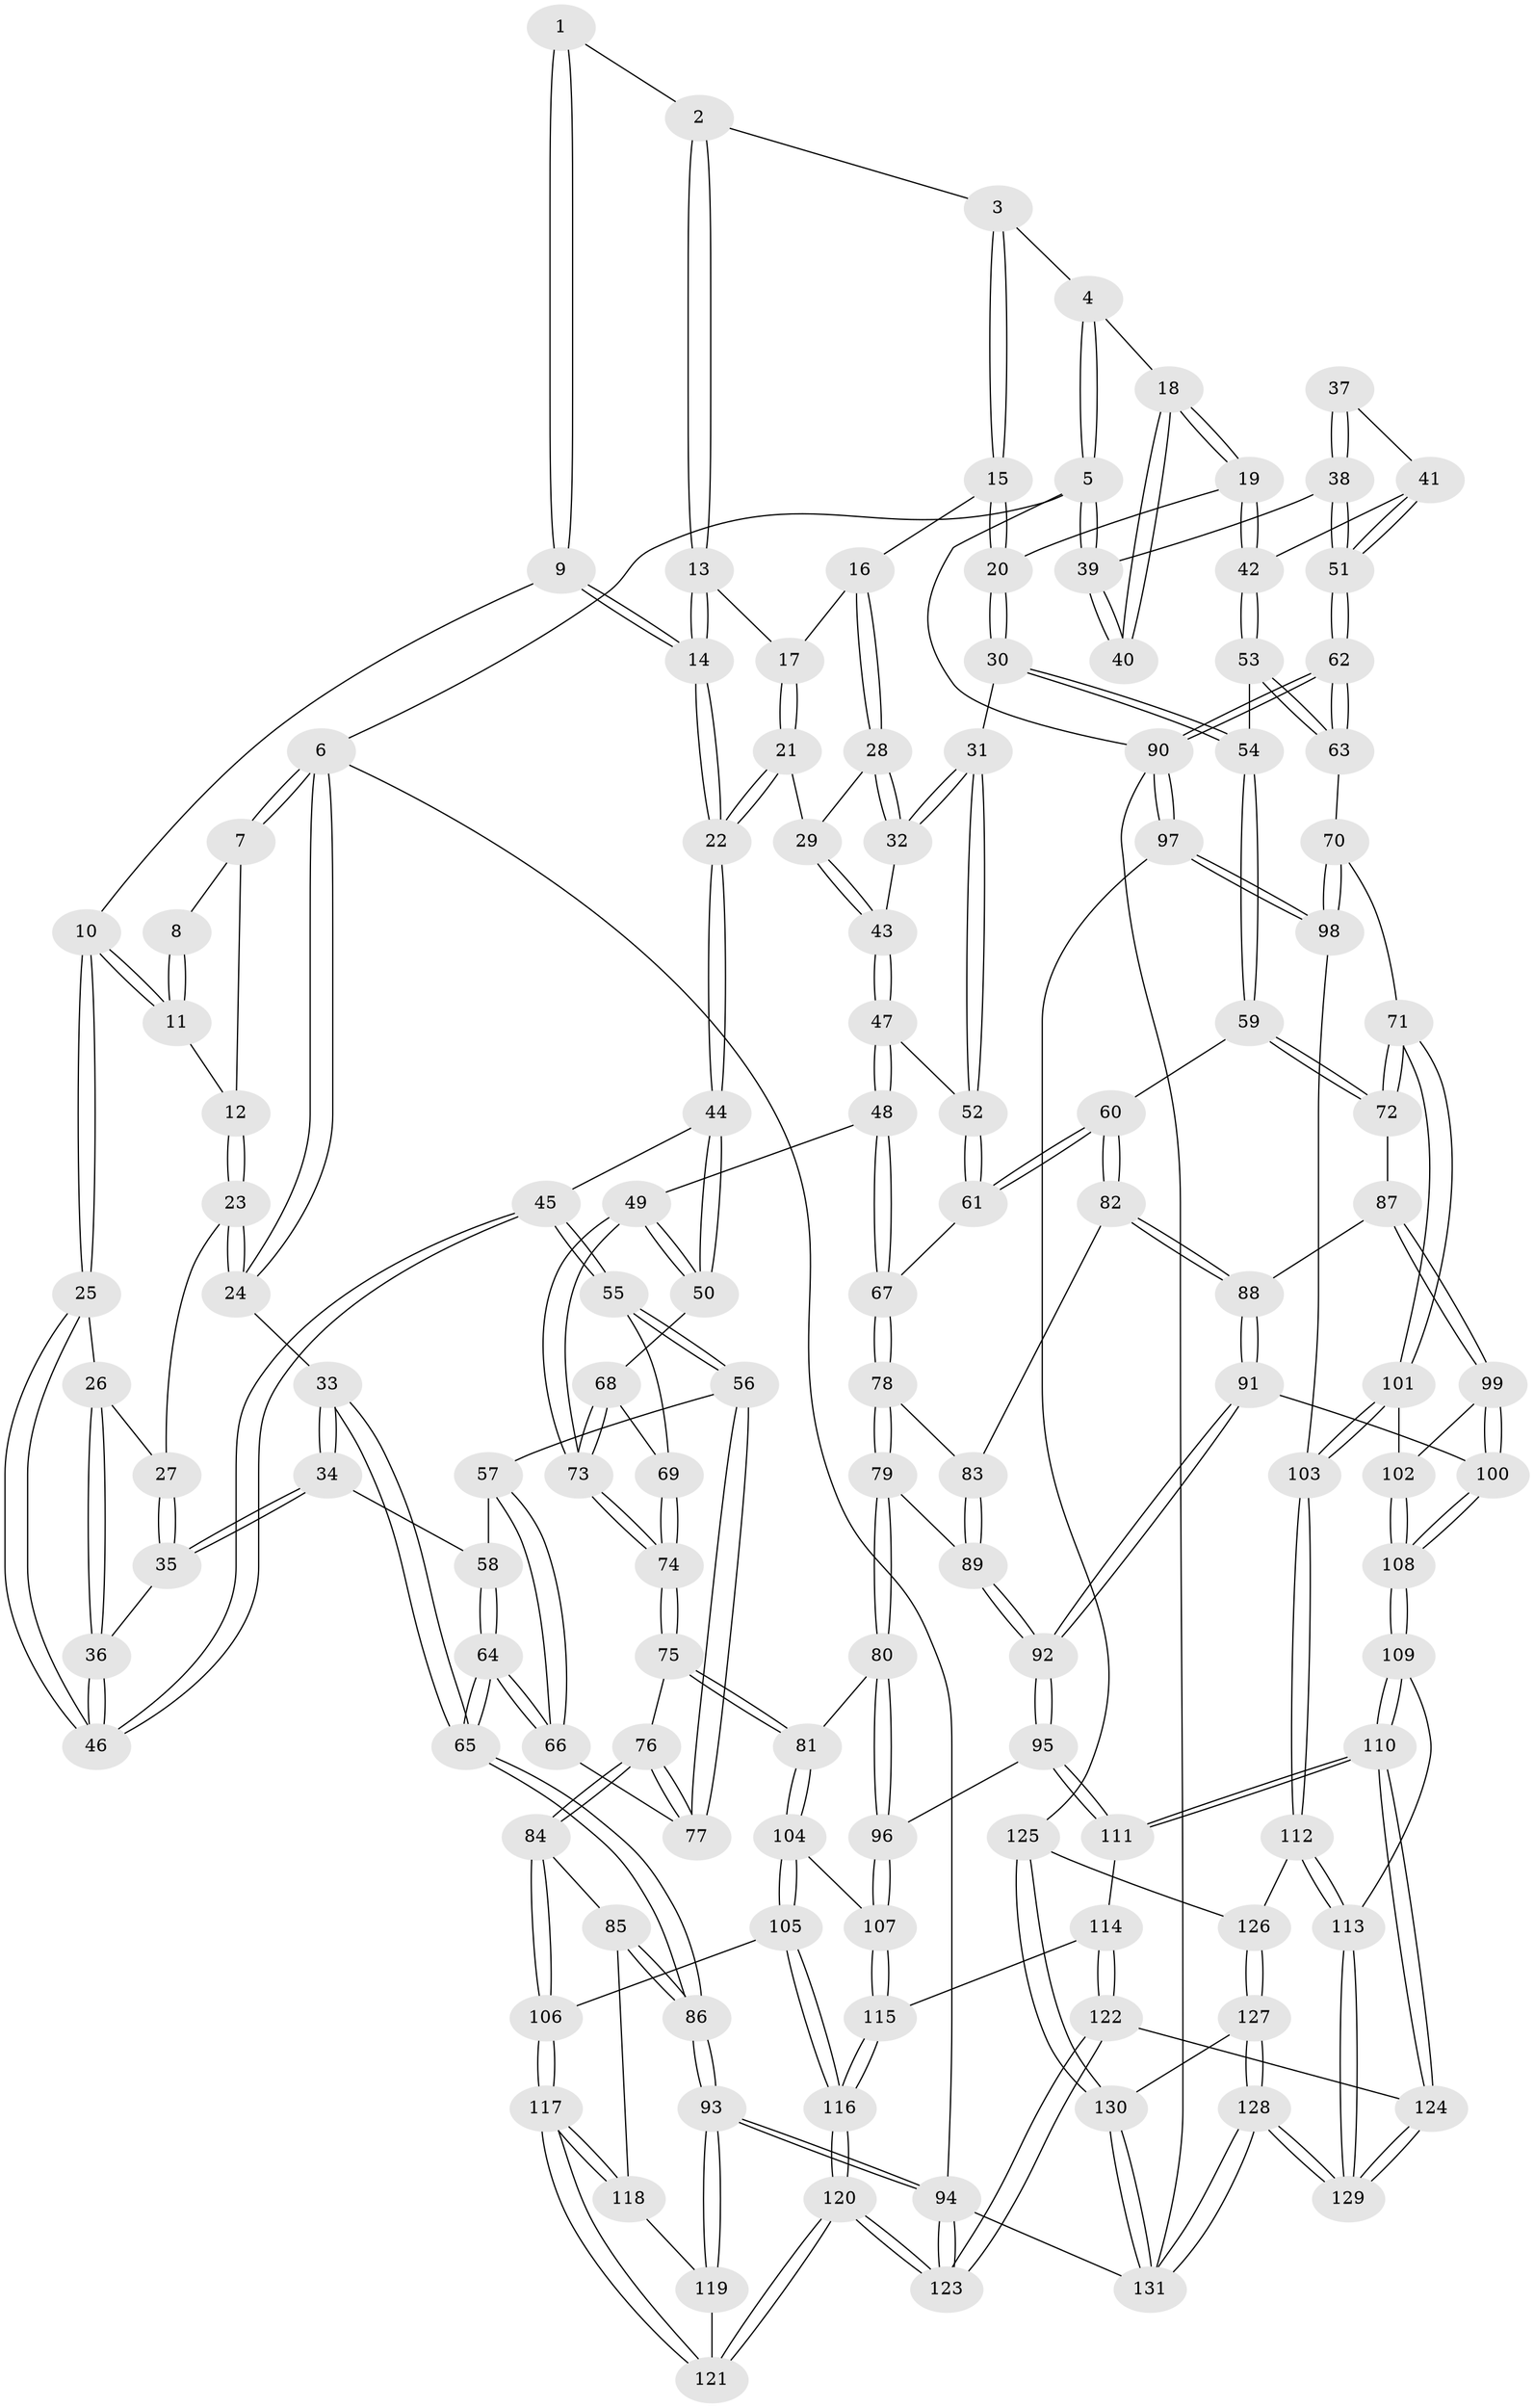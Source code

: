 // Generated by graph-tools (version 1.1) at 2025/51/03/09/25 03:51:03]
// undirected, 131 vertices, 324 edges
graph export_dot {
graph [start="1"]
  node [color=gray90,style=filled];
  1 [pos="+0.2673757629959123+0"];
  2 [pos="+0.49340018560391347+0"];
  3 [pos="+0.644468903527523+0"];
  4 [pos="+0.8350649548675616+0"];
  5 [pos="+1+0"];
  6 [pos="+0+0"];
  7 [pos="+0+0"];
  8 [pos="+0.10576266572303279+0"];
  9 [pos="+0.20781619754580952+0.1699980817111376"];
  10 [pos="+0.20133868239980005+0.17268789299977302"];
  11 [pos="+0.0957022874031061+0.13568915089716996"];
  12 [pos="+0.07484037930574994+0.14043659639278605"];
  13 [pos="+0.46472000022036625+0.0016371273664172246"];
  14 [pos="+0.32819587187845567+0.19302235088685255"];
  15 [pos="+0.6350658942705968+0.1342436587474915"];
  16 [pos="+0.5739780122515992+0.18680222636681568"];
  17 [pos="+0.5130490812596951+0.13753741775584818"];
  18 [pos="+0.8057465440051852+0.19460812993203205"];
  19 [pos="+0.7932725898449442+0.21562707534573614"];
  20 [pos="+0.7227471906061622+0.24750055416480526"];
  21 [pos="+0.4712379882762492+0.24538369062004223"];
  22 [pos="+0.3843599921515133+0.29359888807509926"];
  23 [pos="+0.047720641026979274+0.1494179621129672"];
  24 [pos="+0+0.10130456810357918"];
  25 [pos="+0.19436885900765827+0.19368989339366408"];
  26 [pos="+0.08835935849667763+0.25654018609123835"];
  27 [pos="+0.04709569292912963+0.17970357085857935"];
  28 [pos="+0.5878591824612898+0.23168350485727526"];
  29 [pos="+0.5216228777573466+0.25272766286083376"];
  30 [pos="+0.6894041840931654+0.2770080551089307"];
  31 [pos="+0.6732352786888626+0.2887449644787431"];
  32 [pos="+0.6408755960238782+0.27168743086157926"];
  33 [pos="+0+0.3070080649700731"];
  34 [pos="+0.027144048682752376+0.31101287646141274"];
  35 [pos="+0.03222146455605994+0.3088957859933353"];
  36 [pos="+0.0468665905926995+0.30998640102142605"];
  37 [pos="+0.9278175029021508+0.22986616518432945"];
  38 [pos="+1+0.2970515785257499"];
  39 [pos="+1+0"];
  40 [pos="+0.9141928660867896+0.2140960955043252"];
  41 [pos="+0.9535958968895759+0.29307081828761544"];
  42 [pos="+0.8567212724644232+0.33290317270142117"];
  43 [pos="+0.536075483568044+0.3029856736605594"];
  44 [pos="+0.3843835270371722+0.3018208525086184"];
  45 [pos="+0.16635966725831805+0.3520778025128762"];
  46 [pos="+0.16593318617290426+0.3511172970740243"];
  47 [pos="+0.524740671400333+0.32967841604457454"];
  48 [pos="+0.424024540929505+0.3971228297805062"];
  49 [pos="+0.42045241519199644+0.39558821202842326"];
  50 [pos="+0.39973176471214095+0.3538184877405673"];
  51 [pos="+1+0.4001023695292014"];
  52 [pos="+0.659247534384859+0.3414784530423461"];
  53 [pos="+0.8625340017304731+0.3838175612250035"];
  54 [pos="+0.8200498562256889+0.4090730544985975"];
  55 [pos="+0.16963460968817382+0.40418634394610925"];
  56 [pos="+0.15211760032853902+0.4214313567221526"];
  57 [pos="+0.044715137557710186+0.39169801354490225"];
  58 [pos="+0.03459950952185543+0.3862202774278979"];
  59 [pos="+0.7438787210601556+0.4719760202914718"];
  60 [pos="+0.6689493503451386+0.4349335113116836"];
  61 [pos="+0.6550871518446751+0.4068337284252243"];
  62 [pos="+1+0.43607090682973154"];
  63 [pos="+1+0.47101033676606624"];
  64 [pos="+0+0.48640379575063275"];
  65 [pos="+0+0.5358819007852048"];
  66 [pos="+0.06526954444033556+0.48424657756082"];
  67 [pos="+0.4445067589871663+0.41329445531883585"];
  68 [pos="+0.19303484628032924+0.4097224593993548"];
  69 [pos="+0.1743883858705044+0.40672600930871877"];
  70 [pos="+0.8997138389241194+0.5683840312715759"];
  71 [pos="+0.8869427399939834+0.575898023831073"];
  72 [pos="+0.7800143943330489+0.5573573918425857"];
  73 [pos="+0.34292631296967635+0.47534202437828027"];
  74 [pos="+0.2920915848351158+0.613940258031688"];
  75 [pos="+0.2920316928009507+0.6144735566127353"];
  76 [pos="+0.14101380455300264+0.5997436013697014"];
  77 [pos="+0.10689010197044582+0.4865149637726755"];
  78 [pos="+0.4537716815320369+0.4335022260654006"];
  79 [pos="+0.4379902534463833+0.5969654321990574"];
  80 [pos="+0.3795724563489085+0.6240097502552142"];
  81 [pos="+0.3051678651941333+0.6333369945643823"];
  82 [pos="+0.6001977054382163+0.5276894515655595"];
  83 [pos="+0.5399788416737349+0.5290312527820404"];
  84 [pos="+0.03403204628439147+0.6943747172979284"];
  85 [pos="+0+0.6963879381362801"];
  86 [pos="+0+0.6848030037027428"];
  87 [pos="+0.7615411214224915+0.582506037219102"];
  88 [pos="+0.6192650215402955+0.5806227281161462"];
  89 [pos="+0.4973062294942839+0.6008358729400362"];
  90 [pos="+1+0.7772901020774106"];
  91 [pos="+0.5973292478792737+0.6916684072485892"];
  92 [pos="+0.5707766857800312+0.7004335417881048"];
  93 [pos="+0+0.9015422998555057"];
  94 [pos="+0+1"];
  95 [pos="+0.5534224913562293+0.7206394123981713"];
  96 [pos="+0.5049466343805971+0.7242463177205798"];
  97 [pos="+1+0.7809029236963494"];
  98 [pos="+1+0.7691296542854732"];
  99 [pos="+0.7441689091648492+0.6368983534938989"];
  100 [pos="+0.6267496812329143+0.6984011686589837"];
  101 [pos="+0.8901498875747834+0.7181750412855955"];
  102 [pos="+0.7874452567100375+0.7166178338865995"];
  103 [pos="+0.9256283033362236+0.7605712681832645"];
  104 [pos="+0.3038055751596845+0.7029255628568619"];
  105 [pos="+0.3037796465117736+0.7029737867726363"];
  106 [pos="+0.16934418216282962+0.8176334844775148"];
  107 [pos="+0.4241253689858627+0.7651565352950708"];
  108 [pos="+0.7255195999396593+0.8108172858802349"];
  109 [pos="+0.7255232677442643+0.8108512301755667"];
  110 [pos="+0.656626733712761+0.8794964616418357"];
  111 [pos="+0.5534389221792967+0.8240585297526921"];
  112 [pos="+0.852577880078311+0.8638253763265483"];
  113 [pos="+0.8295429930522467+0.8702044866776828"];
  114 [pos="+0.5055634070519616+0.864933759541576"];
  115 [pos="+0.43088834219002226+0.8190136734496843"];
  116 [pos="+0.3499180571032554+0.8845702220234517"];
  117 [pos="+0.17054208914202953+0.8884498896903015"];
  118 [pos="+0.05223474162402903+0.8670237195153608"];
  119 [pos="+0+0.908614320454277"];
  120 [pos="+0.27138207774656165+1"];
  121 [pos="+0.19766225237221594+0.9898860738637185"];
  122 [pos="+0.4451518316203841+1"];
  123 [pos="+0.27385716589579057+1"];
  124 [pos="+0.645840138767044+1"];
  125 [pos="+0.9671538202546228+0.9126003673614714"];
  126 [pos="+0.8545745007773835+0.8655809649432432"];
  127 [pos="+0.8874245994268982+0.9298763161193291"];
  128 [pos="+0.8175910209425086+1"];
  129 [pos="+0.6968337708916286+1"];
  130 [pos="+0.9511813843652611+0.9827334038430926"];
  131 [pos="+1+1"];
  1 -- 2;
  1 -- 9;
  1 -- 9;
  2 -- 3;
  2 -- 13;
  2 -- 13;
  3 -- 4;
  3 -- 15;
  3 -- 15;
  4 -- 5;
  4 -- 5;
  4 -- 18;
  5 -- 6;
  5 -- 39;
  5 -- 39;
  5 -- 90;
  6 -- 7;
  6 -- 7;
  6 -- 24;
  6 -- 24;
  6 -- 94;
  7 -- 8;
  7 -- 12;
  8 -- 11;
  8 -- 11;
  9 -- 10;
  9 -- 14;
  9 -- 14;
  10 -- 11;
  10 -- 11;
  10 -- 25;
  10 -- 25;
  11 -- 12;
  12 -- 23;
  12 -- 23;
  13 -- 14;
  13 -- 14;
  13 -- 17;
  14 -- 22;
  14 -- 22;
  15 -- 16;
  15 -- 20;
  15 -- 20;
  16 -- 17;
  16 -- 28;
  16 -- 28;
  17 -- 21;
  17 -- 21;
  18 -- 19;
  18 -- 19;
  18 -- 40;
  18 -- 40;
  19 -- 20;
  19 -- 42;
  19 -- 42;
  20 -- 30;
  20 -- 30;
  21 -- 22;
  21 -- 22;
  21 -- 29;
  22 -- 44;
  22 -- 44;
  23 -- 24;
  23 -- 24;
  23 -- 27;
  24 -- 33;
  25 -- 26;
  25 -- 46;
  25 -- 46;
  26 -- 27;
  26 -- 36;
  26 -- 36;
  27 -- 35;
  27 -- 35;
  28 -- 29;
  28 -- 32;
  28 -- 32;
  29 -- 43;
  29 -- 43;
  30 -- 31;
  30 -- 54;
  30 -- 54;
  31 -- 32;
  31 -- 32;
  31 -- 52;
  31 -- 52;
  32 -- 43;
  33 -- 34;
  33 -- 34;
  33 -- 65;
  33 -- 65;
  34 -- 35;
  34 -- 35;
  34 -- 58;
  35 -- 36;
  36 -- 46;
  36 -- 46;
  37 -- 38;
  37 -- 38;
  37 -- 41;
  38 -- 39;
  38 -- 51;
  38 -- 51;
  39 -- 40;
  39 -- 40;
  41 -- 42;
  41 -- 51;
  41 -- 51;
  42 -- 53;
  42 -- 53;
  43 -- 47;
  43 -- 47;
  44 -- 45;
  44 -- 50;
  44 -- 50;
  45 -- 46;
  45 -- 46;
  45 -- 55;
  45 -- 55;
  47 -- 48;
  47 -- 48;
  47 -- 52;
  48 -- 49;
  48 -- 67;
  48 -- 67;
  49 -- 50;
  49 -- 50;
  49 -- 73;
  49 -- 73;
  50 -- 68;
  51 -- 62;
  51 -- 62;
  52 -- 61;
  52 -- 61;
  53 -- 54;
  53 -- 63;
  53 -- 63;
  54 -- 59;
  54 -- 59;
  55 -- 56;
  55 -- 56;
  55 -- 69;
  56 -- 57;
  56 -- 77;
  56 -- 77;
  57 -- 58;
  57 -- 66;
  57 -- 66;
  58 -- 64;
  58 -- 64;
  59 -- 60;
  59 -- 72;
  59 -- 72;
  60 -- 61;
  60 -- 61;
  60 -- 82;
  60 -- 82;
  61 -- 67;
  62 -- 63;
  62 -- 63;
  62 -- 90;
  62 -- 90;
  63 -- 70;
  64 -- 65;
  64 -- 65;
  64 -- 66;
  64 -- 66;
  65 -- 86;
  65 -- 86;
  66 -- 77;
  67 -- 78;
  67 -- 78;
  68 -- 69;
  68 -- 73;
  68 -- 73;
  69 -- 74;
  69 -- 74;
  70 -- 71;
  70 -- 98;
  70 -- 98;
  71 -- 72;
  71 -- 72;
  71 -- 101;
  71 -- 101;
  72 -- 87;
  73 -- 74;
  73 -- 74;
  74 -- 75;
  74 -- 75;
  75 -- 76;
  75 -- 81;
  75 -- 81;
  76 -- 77;
  76 -- 77;
  76 -- 84;
  76 -- 84;
  78 -- 79;
  78 -- 79;
  78 -- 83;
  79 -- 80;
  79 -- 80;
  79 -- 89;
  80 -- 81;
  80 -- 96;
  80 -- 96;
  81 -- 104;
  81 -- 104;
  82 -- 83;
  82 -- 88;
  82 -- 88;
  83 -- 89;
  83 -- 89;
  84 -- 85;
  84 -- 106;
  84 -- 106;
  85 -- 86;
  85 -- 86;
  85 -- 118;
  86 -- 93;
  86 -- 93;
  87 -- 88;
  87 -- 99;
  87 -- 99;
  88 -- 91;
  88 -- 91;
  89 -- 92;
  89 -- 92;
  90 -- 97;
  90 -- 97;
  90 -- 131;
  91 -- 92;
  91 -- 92;
  91 -- 100;
  92 -- 95;
  92 -- 95;
  93 -- 94;
  93 -- 94;
  93 -- 119;
  93 -- 119;
  94 -- 123;
  94 -- 123;
  94 -- 131;
  95 -- 96;
  95 -- 111;
  95 -- 111;
  96 -- 107;
  96 -- 107;
  97 -- 98;
  97 -- 98;
  97 -- 125;
  98 -- 103;
  99 -- 100;
  99 -- 100;
  99 -- 102;
  100 -- 108;
  100 -- 108;
  101 -- 102;
  101 -- 103;
  101 -- 103;
  102 -- 108;
  102 -- 108;
  103 -- 112;
  103 -- 112;
  104 -- 105;
  104 -- 105;
  104 -- 107;
  105 -- 106;
  105 -- 116;
  105 -- 116;
  106 -- 117;
  106 -- 117;
  107 -- 115;
  107 -- 115;
  108 -- 109;
  108 -- 109;
  109 -- 110;
  109 -- 110;
  109 -- 113;
  110 -- 111;
  110 -- 111;
  110 -- 124;
  110 -- 124;
  111 -- 114;
  112 -- 113;
  112 -- 113;
  112 -- 126;
  113 -- 129;
  113 -- 129;
  114 -- 115;
  114 -- 122;
  114 -- 122;
  115 -- 116;
  115 -- 116;
  116 -- 120;
  116 -- 120;
  117 -- 118;
  117 -- 118;
  117 -- 121;
  117 -- 121;
  118 -- 119;
  119 -- 121;
  120 -- 121;
  120 -- 121;
  120 -- 123;
  120 -- 123;
  122 -- 123;
  122 -- 123;
  122 -- 124;
  124 -- 129;
  124 -- 129;
  125 -- 126;
  125 -- 130;
  125 -- 130;
  126 -- 127;
  126 -- 127;
  127 -- 128;
  127 -- 128;
  127 -- 130;
  128 -- 129;
  128 -- 129;
  128 -- 131;
  128 -- 131;
  130 -- 131;
  130 -- 131;
}
